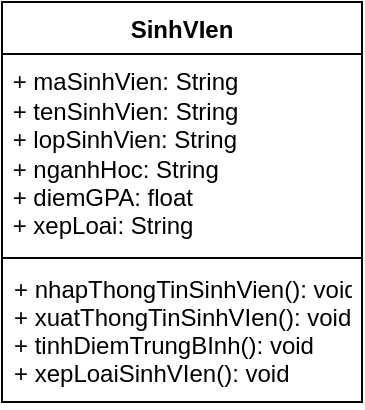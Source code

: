 <mxfile version="20.6.0" type="device"><diagram id="Cvw2_wmx_VSMjSy_ngLd" name="Trang-1"><mxGraphModel dx="1422" dy="754" grid="1" gridSize="10" guides="1" tooltips="1" connect="1" arrows="1" fold="1" page="1" pageScale="1" pageWidth="827" pageHeight="1169" math="0" shadow="0"><root><mxCell id="0"/><mxCell id="1" parent="0"/><mxCell id="JvywvPfx1OHl-5q4av_S-1" value="SinhVIen" style="swimlane;fontStyle=1;align=center;verticalAlign=top;childLayout=stackLayout;horizontal=1;startSize=26;horizontalStack=0;resizeParent=1;resizeParentMax=0;resizeLast=0;collapsible=1;marginBottom=0;" vertex="1" parent="1"><mxGeometry x="324" y="60" width="180" height="200" as="geometry"/></mxCell><mxCell id="JvywvPfx1OHl-5q4av_S-5" value="&amp;nbsp;+ maSinhVien: String&lt;br&gt;&amp;nbsp;+ tenSinhVien: String&lt;br&gt;&amp;nbsp;+ lopSinhVien: String&lt;br&gt;&amp;nbsp;+ nganhHoc: String&lt;br&gt;&amp;nbsp;+ diemGPA: float&lt;br&gt;&amp;nbsp;+ xepLoai: String" style="text;html=1;align=left;verticalAlign=middle;resizable=0;points=[];autosize=1;strokeColor=none;fillColor=none;" vertex="1" parent="JvywvPfx1OHl-5q4av_S-1"><mxGeometry y="26" width="180" height="100" as="geometry"/></mxCell><mxCell id="JvywvPfx1OHl-5q4av_S-3" value="" style="line;strokeWidth=1;fillColor=none;align=left;verticalAlign=middle;spacingTop=-1;spacingLeft=3;spacingRight=3;rotatable=0;labelPosition=right;points=[];portConstraint=eastwest;strokeColor=inherit;" vertex="1" parent="JvywvPfx1OHl-5q4av_S-1"><mxGeometry y="126" width="180" height="4" as="geometry"/></mxCell><mxCell id="JvywvPfx1OHl-5q4av_S-4" value="+ nhapThongTinSinhVien(): void&#10;+ xuatThongTinSinhVIen(): void&#10;+ tinhDiemTrungBInh(): void&#10;+ xepLoaiSinhVIen(): void" style="text;strokeColor=none;fillColor=none;align=left;verticalAlign=top;spacingLeft=4;spacingRight=4;overflow=hidden;rotatable=0;points=[[0,0.5],[1,0.5]];portConstraint=eastwest;" vertex="1" parent="JvywvPfx1OHl-5q4av_S-1"><mxGeometry y="130" width="180" height="70" as="geometry"/></mxCell></root></mxGraphModel></diagram></mxfile>